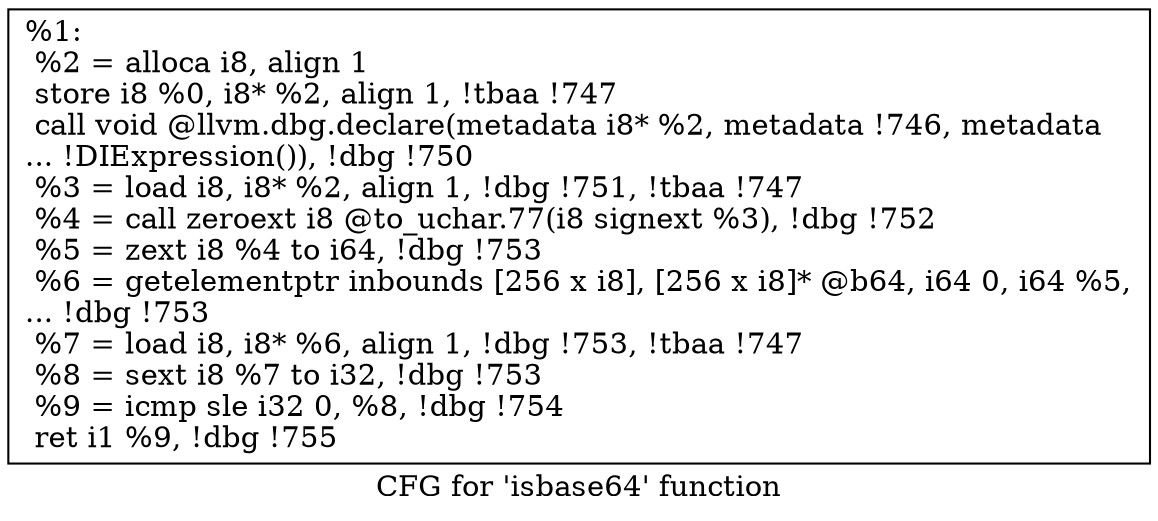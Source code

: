 digraph "CFG for 'isbase64' function" {
	label="CFG for 'isbase64' function";

	Node0xe190a0 [shape=record,label="{%1:\l  %2 = alloca i8, align 1\l  store i8 %0, i8* %2, align 1, !tbaa !747\l  call void @llvm.dbg.declare(metadata i8* %2, metadata !746, metadata\l... !DIExpression()), !dbg !750\l  %3 = load i8, i8* %2, align 1, !dbg !751, !tbaa !747\l  %4 = call zeroext i8 @to_uchar.77(i8 signext %3), !dbg !752\l  %5 = zext i8 %4 to i64, !dbg !753\l  %6 = getelementptr inbounds [256 x i8], [256 x i8]* @b64, i64 0, i64 %5,\l... !dbg !753\l  %7 = load i8, i8* %6, align 1, !dbg !753, !tbaa !747\l  %8 = sext i8 %7 to i32, !dbg !753\l  %9 = icmp sle i32 0, %8, !dbg !754\l  ret i1 %9, !dbg !755\l}"];
}
